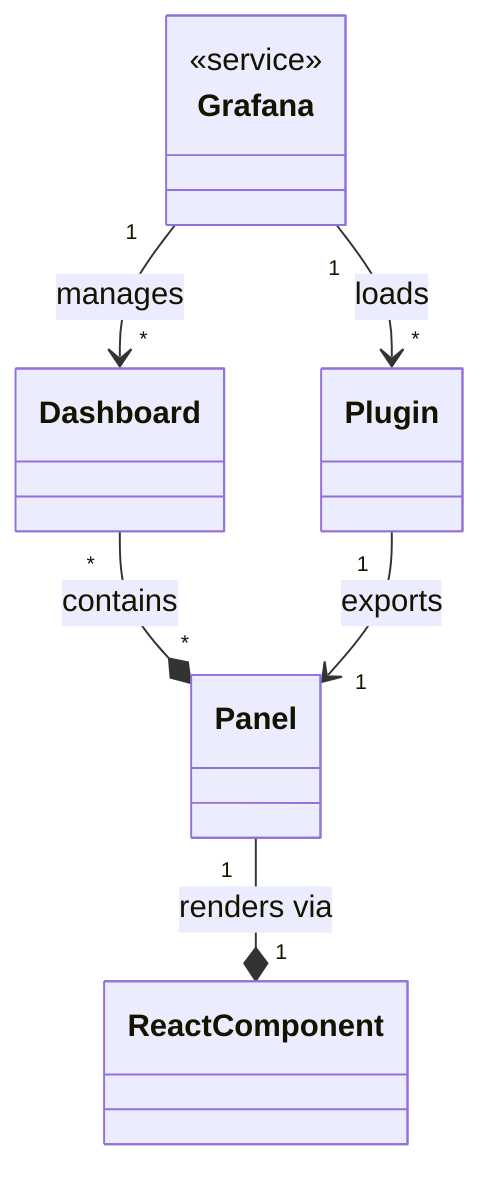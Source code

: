 classDiagram
    class Grafana {
        <<service>>
    }

    Grafana "1" --> "*" Dashboard : manages
    Grafana "1" --> "*" Plugin : loads
    Dashboard "*" --* "*" Panel : contains
    Plugin "1" --> "1" Panel : exports
    Panel "1" --* "1" ReactComponent : renders via